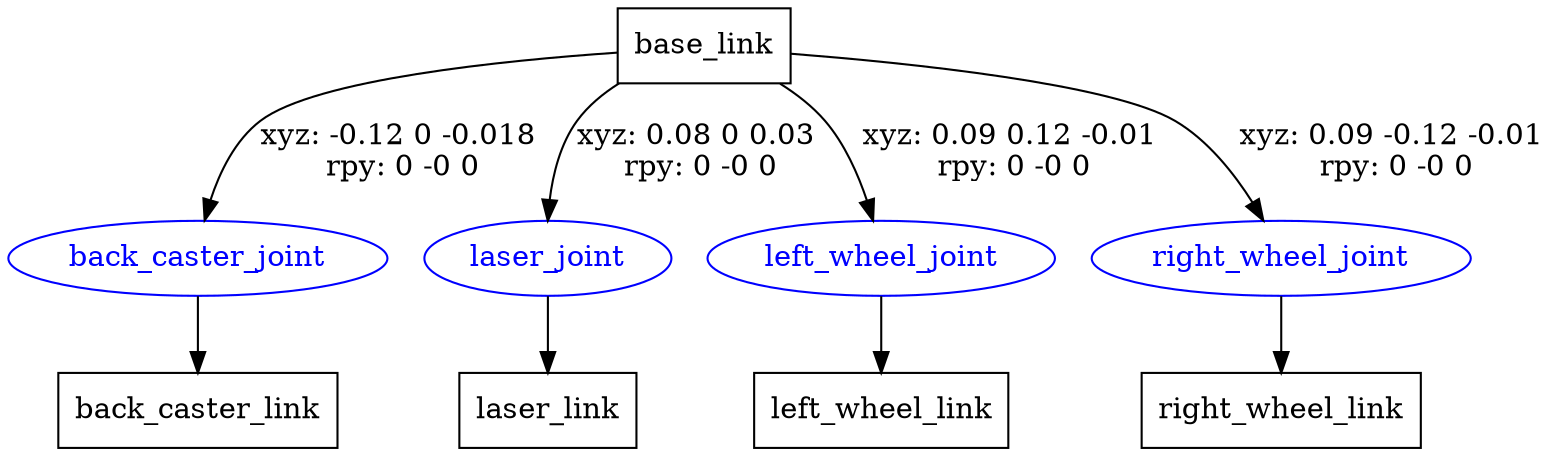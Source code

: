 digraph G {
node [shape=box];
"base_link" [label="base_link"];
"back_caster_link" [label="back_caster_link"];
"laser_link" [label="laser_link"];
"left_wheel_link" [label="left_wheel_link"];
"right_wheel_link" [label="right_wheel_link"];
node [shape=ellipse, color=blue, fontcolor=blue];
"base_link" -> "back_caster_joint" [label="xyz: -0.12 0 -0.018 \nrpy: 0 -0 0"]
"back_caster_joint" -> "back_caster_link"
"base_link" -> "laser_joint" [label="xyz: 0.08 0 0.03 \nrpy: 0 -0 0"]
"laser_joint" -> "laser_link"
"base_link" -> "left_wheel_joint" [label="xyz: 0.09 0.12 -0.01 \nrpy: 0 -0 0"]
"left_wheel_joint" -> "left_wheel_link"
"base_link" -> "right_wheel_joint" [label="xyz: 0.09 -0.12 -0.01 \nrpy: 0 -0 0"]
"right_wheel_joint" -> "right_wheel_link"
}
